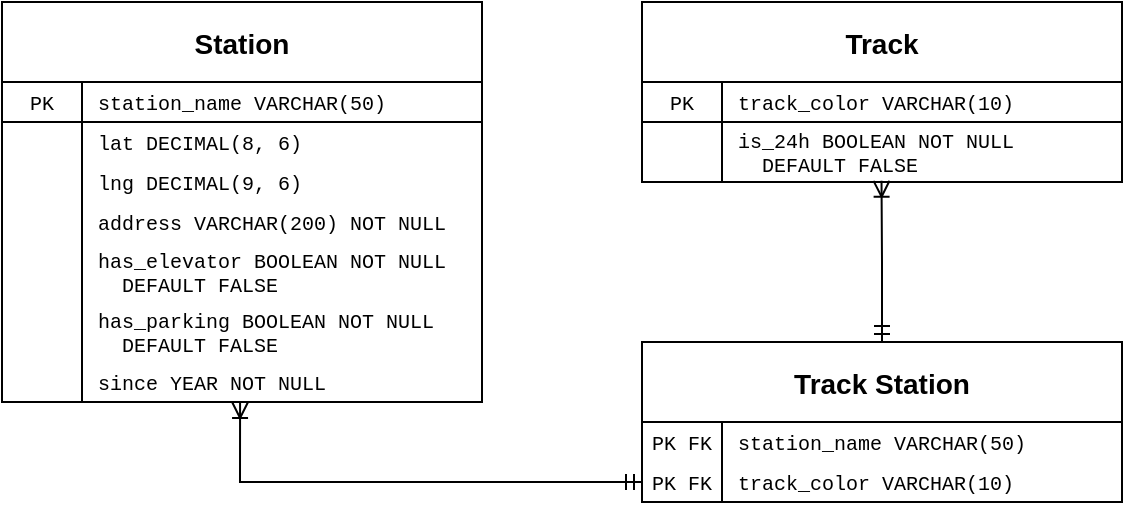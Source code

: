 <mxfile version="24.7.8">
  <diagram id="R2lEEEUBdFMjLlhIrx00" name="UML">
    <mxGraphModel dx="801" dy="519" grid="1" gridSize="10" guides="1" tooltips="1" connect="1" arrows="1" fold="1" page="1" pageScale="1" pageWidth="640" pageHeight="330" math="0" shadow="0" extFonts="Permanent Marker^https://fonts.googleapis.com/css?family=Permanent+Marker">
      <root>
        <mxCell id="0" />
        <mxCell id="1" parent="0" />
        <mxCell id="918bhYTfLLuf7zGoPPsO-271" value="Station" style="shape=table;startSize=40;container=1;collapsible=0;childLayout=tableLayout;fixedRows=1;rowLines=0;fontStyle=1;align=center;resizeLast=1;fontSize=14;swimlaneFillColor=none;fontFamily=Helvetica;" parent="1" vertex="1">
          <mxGeometry x="40" y="40" width="240" height="200" as="geometry">
            <mxRectangle x="120" y="120" width="80" height="30" as="alternateBounds" />
          </mxGeometry>
        </mxCell>
        <mxCell id="918bhYTfLLuf7zGoPPsO-272" value="" style="shape=partialRectangle;collapsible=0;dropTarget=0;pointerEvents=0;fillColor=none;points=[[0,0.5],[1,0.5]];portConstraint=eastwest;top=0;left=0;right=0;bottom=1;fontSize=10;fontFamily=Courier New;" parent="918bhYTfLLuf7zGoPPsO-271" vertex="1">
          <mxGeometry y="40" width="240" height="20" as="geometry" />
        </mxCell>
        <mxCell id="918bhYTfLLuf7zGoPPsO-273" value="PK" style="shape=partialRectangle;overflow=hidden;connectable=0;fillColor=none;top=0;left=0;bottom=0;right=0;fontStyle=0;fontSize=10;fontFamily=Courier New;" parent="918bhYTfLLuf7zGoPPsO-272" vertex="1">
          <mxGeometry width="40" height="20" as="geometry">
            <mxRectangle width="40" height="20" as="alternateBounds" />
          </mxGeometry>
        </mxCell>
        <mxCell id="918bhYTfLLuf7zGoPPsO-274" value="station_name VARCHAR(50)" style="shape=partialRectangle;overflow=hidden;connectable=0;fillColor=none;top=0;left=0;bottom=0;right=0;align=left;spacingLeft=6;fontStyle=0;fontSize=10;fontFamily=Courier New;" parent="918bhYTfLLuf7zGoPPsO-272" vertex="1">
          <mxGeometry x="40" width="200" height="20" as="geometry">
            <mxRectangle width="200" height="20" as="alternateBounds" />
          </mxGeometry>
        </mxCell>
        <mxCell id="918bhYTfLLuf7zGoPPsO-275" value="" style="shape=partialRectangle;collapsible=0;dropTarget=0;pointerEvents=0;fillColor=none;points=[[0,0.5],[1,0.5]];portConstraint=eastwest;top=0;left=0;right=0;bottom=0;fontSize=10;fontFamily=Courier New;" parent="918bhYTfLLuf7zGoPPsO-271" vertex="1">
          <mxGeometry y="60" width="240" height="20" as="geometry" />
        </mxCell>
        <mxCell id="918bhYTfLLuf7zGoPPsO-276" value="" style="shape=partialRectangle;overflow=hidden;connectable=0;fillColor=none;top=0;left=0;bottom=0;right=0;fontSize=10;fontFamily=Courier New;" parent="918bhYTfLLuf7zGoPPsO-275" vertex="1">
          <mxGeometry width="40" height="20" as="geometry">
            <mxRectangle width="40" height="20" as="alternateBounds" />
          </mxGeometry>
        </mxCell>
        <mxCell id="918bhYTfLLuf7zGoPPsO-277" value="lat DECIMAL(8, 6)" style="shape=partialRectangle;overflow=hidden;connectable=0;fillColor=none;top=0;left=0;bottom=0;right=0;align=left;spacingLeft=6;fontSize=10;fontStyle=0;fontFamily=Courier New;" parent="918bhYTfLLuf7zGoPPsO-275" vertex="1">
          <mxGeometry x="40" width="200" height="20" as="geometry">
            <mxRectangle width="200" height="20" as="alternateBounds" />
          </mxGeometry>
        </mxCell>
        <mxCell id="918bhYTfLLuf7zGoPPsO-278" value="" style="shape=tableRow;horizontal=0;startSize=0;swimlaneHead=0;swimlaneBody=0;fillColor=none;collapsible=0;dropTarget=0;points=[[0,0.5],[1,0.5]];portConstraint=eastwest;top=0;left=0;right=0;bottom=0;" parent="918bhYTfLLuf7zGoPPsO-271" vertex="1">
          <mxGeometry y="80" width="240" height="20" as="geometry" />
        </mxCell>
        <mxCell id="918bhYTfLLuf7zGoPPsO-279" value="" style="shape=partialRectangle;connectable=0;fillColor=none;top=0;left=0;bottom=0;right=0;editable=1;overflow=hidden;fontSize=10;fontFamily=Courier New;" parent="918bhYTfLLuf7zGoPPsO-278" vertex="1">
          <mxGeometry width="40" height="20" as="geometry">
            <mxRectangle width="40" height="20" as="alternateBounds" />
          </mxGeometry>
        </mxCell>
        <mxCell id="918bhYTfLLuf7zGoPPsO-280" value="lng DECIMAL(9, 6)" style="shape=partialRectangle;connectable=0;fillColor=none;top=0;left=0;bottom=0;right=0;align=left;spacingLeft=6;overflow=hidden;fontSize=10;fontFamily=Courier New;" parent="918bhYTfLLuf7zGoPPsO-278" vertex="1">
          <mxGeometry x="40" width="200" height="20" as="geometry">
            <mxRectangle width="200" height="20" as="alternateBounds" />
          </mxGeometry>
        </mxCell>
        <mxCell id="918bhYTfLLuf7zGoPPsO-281" value="" style="shape=tableRow;horizontal=0;startSize=0;swimlaneHead=0;swimlaneBody=0;fillColor=none;collapsible=0;dropTarget=0;points=[[0,0.5],[1,0.5]];portConstraint=eastwest;top=0;left=0;right=0;bottom=0;" parent="918bhYTfLLuf7zGoPPsO-271" vertex="1">
          <mxGeometry y="100" width="240" height="20" as="geometry" />
        </mxCell>
        <mxCell id="918bhYTfLLuf7zGoPPsO-282" value="" style="shape=partialRectangle;connectable=0;fillColor=none;top=0;left=0;bottom=0;right=0;editable=1;overflow=hidden;fontSize=10;fontFamily=Courier New;" parent="918bhYTfLLuf7zGoPPsO-281" vertex="1">
          <mxGeometry width="40" height="20" as="geometry">
            <mxRectangle width="40" height="20" as="alternateBounds" />
          </mxGeometry>
        </mxCell>
        <mxCell id="918bhYTfLLuf7zGoPPsO-283" value="address VARCHAR(200) NOT NULL" style="shape=partialRectangle;connectable=0;fillColor=none;top=0;left=0;bottom=0;right=0;align=left;spacingLeft=6;overflow=hidden;fontSize=10;fontFamily=Courier New;" parent="918bhYTfLLuf7zGoPPsO-281" vertex="1">
          <mxGeometry x="40" width="200" height="20" as="geometry">
            <mxRectangle width="200" height="20" as="alternateBounds" />
          </mxGeometry>
        </mxCell>
        <mxCell id="918bhYTfLLuf7zGoPPsO-284" value="" style="shape=tableRow;horizontal=0;startSize=0;swimlaneHead=0;swimlaneBody=0;fillColor=none;collapsible=0;dropTarget=0;points=[[0,0.5],[1,0.5]];portConstraint=eastwest;top=0;left=0;right=0;bottom=0;" parent="918bhYTfLLuf7zGoPPsO-271" vertex="1">
          <mxGeometry y="120" width="240" height="30" as="geometry" />
        </mxCell>
        <mxCell id="918bhYTfLLuf7zGoPPsO-285" value="" style="shape=partialRectangle;connectable=0;fillColor=none;top=0;left=0;bottom=0;right=0;editable=1;overflow=hidden;fontSize=10;fontFamily=Courier New;" parent="918bhYTfLLuf7zGoPPsO-284" vertex="1">
          <mxGeometry width="40" height="30" as="geometry">
            <mxRectangle width="40" height="30" as="alternateBounds" />
          </mxGeometry>
        </mxCell>
        <mxCell id="918bhYTfLLuf7zGoPPsO-286" value="has_elevator BOOLEAN NOT NULL&#xa;  DEFAULT FALSE" style="shape=partialRectangle;connectable=0;fillColor=none;top=0;left=0;bottom=0;right=0;align=left;spacingLeft=6;overflow=hidden;fontSize=10;fontFamily=Courier New;" parent="918bhYTfLLuf7zGoPPsO-284" vertex="1">
          <mxGeometry x="40" width="200" height="30" as="geometry">
            <mxRectangle width="200" height="30" as="alternateBounds" />
          </mxGeometry>
        </mxCell>
        <mxCell id="918bhYTfLLuf7zGoPPsO-287" value="" style="shape=tableRow;horizontal=0;startSize=0;swimlaneHead=0;swimlaneBody=0;fillColor=none;collapsible=0;dropTarget=0;points=[[0,0.5],[1,0.5]];portConstraint=eastwest;top=0;left=0;right=0;bottom=0;" parent="918bhYTfLLuf7zGoPPsO-271" vertex="1">
          <mxGeometry y="150" width="240" height="30" as="geometry" />
        </mxCell>
        <mxCell id="918bhYTfLLuf7zGoPPsO-288" value="" style="shape=partialRectangle;connectable=0;fillColor=none;top=0;left=0;bottom=0;right=0;editable=1;overflow=hidden;fontSize=10;fontFamily=Courier New;" parent="918bhYTfLLuf7zGoPPsO-287" vertex="1">
          <mxGeometry width="40" height="30" as="geometry">
            <mxRectangle width="40" height="30" as="alternateBounds" />
          </mxGeometry>
        </mxCell>
        <mxCell id="918bhYTfLLuf7zGoPPsO-289" value="has_parking BOOLEAN NOT NULL&#xa;  DEFAULT FALSE" style="shape=partialRectangle;connectable=0;fillColor=none;top=0;left=0;bottom=0;right=0;align=left;spacingLeft=6;overflow=hidden;fontSize=10;fontFamily=Courier New;" parent="918bhYTfLLuf7zGoPPsO-287" vertex="1">
          <mxGeometry x="40" width="200" height="30" as="geometry">
            <mxRectangle width="200" height="30" as="alternateBounds" />
          </mxGeometry>
        </mxCell>
        <mxCell id="918bhYTfLLuf7zGoPPsO-291" value="" style="shape=tableRow;horizontal=0;startSize=0;swimlaneHead=0;swimlaneBody=0;fillColor=none;collapsible=0;dropTarget=0;points=[[0,0.5],[1,0.5]];portConstraint=eastwest;top=0;left=0;right=0;bottom=0;" parent="918bhYTfLLuf7zGoPPsO-271" vertex="1">
          <mxGeometry y="180" width="240" height="20" as="geometry" />
        </mxCell>
        <mxCell id="918bhYTfLLuf7zGoPPsO-292" value="" style="shape=partialRectangle;connectable=0;fillColor=none;top=0;left=0;bottom=0;right=0;editable=1;overflow=hidden;" parent="918bhYTfLLuf7zGoPPsO-291" vertex="1">
          <mxGeometry width="40" height="20" as="geometry">
            <mxRectangle width="40" height="20" as="alternateBounds" />
          </mxGeometry>
        </mxCell>
        <mxCell id="918bhYTfLLuf7zGoPPsO-293" value="since YEAR NOT NULL" style="shape=partialRectangle;connectable=0;fillColor=none;top=0;left=0;bottom=0;right=0;align=left;spacingLeft=6;overflow=hidden;fontSize=10;fontFamily=Courier New;" parent="918bhYTfLLuf7zGoPPsO-291" vertex="1">
          <mxGeometry x="40" width="200" height="20" as="geometry">
            <mxRectangle width="200" height="20" as="alternateBounds" />
          </mxGeometry>
        </mxCell>
        <mxCell id="PI8v7SkOeowznwJ9N4Px-1" value="Track" style="shape=table;startSize=40;container=1;collapsible=0;childLayout=tableLayout;fixedRows=1;rowLines=0;fontStyle=1;align=center;resizeLast=1;fontSize=14;swimlaneFillColor=none;fontFamily=Helvetica;" parent="1" vertex="1">
          <mxGeometry x="360" y="40" width="240" height="90" as="geometry">
            <mxRectangle x="120" y="120" width="80" height="30" as="alternateBounds" />
          </mxGeometry>
        </mxCell>
        <mxCell id="PI8v7SkOeowznwJ9N4Px-2" value="" style="shape=partialRectangle;collapsible=0;dropTarget=0;pointerEvents=0;fillColor=none;points=[[0,0.5],[1,0.5]];portConstraint=eastwest;top=0;left=0;right=0;bottom=1;fontSize=10;fontFamily=Courier New;" parent="PI8v7SkOeowznwJ9N4Px-1" vertex="1">
          <mxGeometry y="40" width="240" height="20" as="geometry" />
        </mxCell>
        <mxCell id="PI8v7SkOeowznwJ9N4Px-3" value="PK" style="shape=partialRectangle;overflow=hidden;connectable=0;fillColor=none;top=0;left=0;bottom=0;right=0;fontStyle=0;fontSize=10;fontFamily=Courier New;" parent="PI8v7SkOeowznwJ9N4Px-2" vertex="1">
          <mxGeometry width="40" height="20" as="geometry">
            <mxRectangle width="40" height="20" as="alternateBounds" />
          </mxGeometry>
        </mxCell>
        <mxCell id="PI8v7SkOeowznwJ9N4Px-4" value="track_color VARCHAR(10)" style="shape=partialRectangle;overflow=hidden;connectable=0;fillColor=none;top=0;left=0;bottom=0;right=0;align=left;spacingLeft=6;fontStyle=0;fontSize=10;fontFamily=Courier New;" parent="PI8v7SkOeowznwJ9N4Px-2" vertex="1">
          <mxGeometry x="40" width="200" height="20" as="geometry">
            <mxRectangle width="200" height="20" as="alternateBounds" />
          </mxGeometry>
        </mxCell>
        <mxCell id="PI8v7SkOeowznwJ9N4Px-5" value="" style="shape=partialRectangle;collapsible=0;dropTarget=0;pointerEvents=0;fillColor=none;points=[[0,0.5],[1,0.5]];portConstraint=eastwest;top=0;left=0;right=0;bottom=0;fontSize=10;fontFamily=Courier New;" parent="PI8v7SkOeowznwJ9N4Px-1" vertex="1">
          <mxGeometry y="60" width="240" height="30" as="geometry" />
        </mxCell>
        <mxCell id="PI8v7SkOeowznwJ9N4Px-6" value="" style="shape=partialRectangle;overflow=hidden;connectable=0;fillColor=none;top=0;left=0;bottom=0;right=0;fontSize=10;fontFamily=Courier New;" parent="PI8v7SkOeowznwJ9N4Px-5" vertex="1">
          <mxGeometry width="40" height="30" as="geometry">
            <mxRectangle width="40" height="30" as="alternateBounds" />
          </mxGeometry>
        </mxCell>
        <mxCell id="PI8v7SkOeowznwJ9N4Px-7" value="is_24h BOOLEAN NOT NULL&#xa;  DEFAULT FALSE" style="shape=partialRectangle;overflow=hidden;connectable=0;fillColor=none;top=0;left=0;bottom=0;right=0;align=left;spacingLeft=6;fontSize=10;fontStyle=0;fontFamily=Courier New;" parent="PI8v7SkOeowznwJ9N4Px-5" vertex="1">
          <mxGeometry x="40" width="200" height="30" as="geometry">
            <mxRectangle width="200" height="30" as="alternateBounds" />
          </mxGeometry>
        </mxCell>
        <mxCell id="PI8v7SkOeowznwJ9N4Px-30" value="Track Station" style="shape=table;startSize=40;container=1;collapsible=0;childLayout=tableLayout;fixedRows=1;rowLines=0;fontStyle=1;align=center;resizeLast=1;fontSize=14;swimlaneFillColor=none;fontFamily=Helvetica;" parent="1" vertex="1">
          <mxGeometry x="360" y="210" width="240" height="80" as="geometry">
            <mxRectangle x="120" y="120" width="80" height="30" as="alternateBounds" />
          </mxGeometry>
        </mxCell>
        <mxCell id="PI8v7SkOeowznwJ9N4Px-31" value="" style="shape=tableRow;horizontal=0;startSize=0;swimlaneHead=0;swimlaneBody=0;fillColor=none;collapsible=0;dropTarget=0;points=[[0,0.5],[1,0.5]];portConstraint=eastwest;top=0;left=0;right=0;bottom=0;" parent="PI8v7SkOeowznwJ9N4Px-30" vertex="1">
          <mxGeometry y="40" width="240" height="20" as="geometry" />
        </mxCell>
        <mxCell id="PI8v7SkOeowznwJ9N4Px-32" value="PK FK" style="shape=partialRectangle;connectable=0;fillColor=none;top=0;left=0;bottom=0;right=0;editable=1;overflow=hidden;fontSize=10;fontFamily=Courier New;" parent="PI8v7SkOeowznwJ9N4Px-31" vertex="1">
          <mxGeometry width="40" height="20" as="geometry">
            <mxRectangle width="40" height="20" as="alternateBounds" />
          </mxGeometry>
        </mxCell>
        <mxCell id="PI8v7SkOeowznwJ9N4Px-33" value="station_name VARCHAR(50)" style="shape=partialRectangle;connectable=0;fillColor=none;top=0;left=0;bottom=0;right=0;align=left;spacingLeft=6;overflow=hidden;fontSize=10;fontFamily=Courier New;" parent="PI8v7SkOeowznwJ9N4Px-31" vertex="1">
          <mxGeometry x="40" width="200" height="20" as="geometry">
            <mxRectangle width="200" height="20" as="alternateBounds" />
          </mxGeometry>
        </mxCell>
        <mxCell id="PI8v7SkOeowznwJ9N4Px-34" value="" style="shape=partialRectangle;collapsible=0;dropTarget=0;pointerEvents=0;fillColor=none;points=[[0,0.5],[1,0.5]];portConstraint=eastwest;top=0;left=0;right=0;bottom=1;fontSize=10;fontFamily=Courier New;" parent="PI8v7SkOeowznwJ9N4Px-30" vertex="1">
          <mxGeometry y="60" width="240" height="20" as="geometry" />
        </mxCell>
        <mxCell id="PI8v7SkOeowznwJ9N4Px-35" value="PK FK" style="shape=partialRectangle;overflow=hidden;connectable=0;fillColor=none;top=0;left=0;bottom=0;right=0;fontStyle=0;fontSize=10;fontFamily=Courier New;" parent="PI8v7SkOeowznwJ9N4Px-34" vertex="1">
          <mxGeometry width="40" height="20" as="geometry">
            <mxRectangle width="40" height="20" as="alternateBounds" />
          </mxGeometry>
        </mxCell>
        <mxCell id="PI8v7SkOeowznwJ9N4Px-36" value="track_color VARCHAR(10)" style="shape=partialRectangle;overflow=hidden;connectable=0;fillColor=none;top=0;left=0;bottom=0;right=0;align=left;spacingLeft=6;fontStyle=0;fontSize=10;fontFamily=Courier New;" parent="PI8v7SkOeowznwJ9N4Px-34" vertex="1">
          <mxGeometry x="40" width="200" height="20" as="geometry">
            <mxRectangle width="200" height="20" as="alternateBounds" />
          </mxGeometry>
        </mxCell>
        <mxCell id="PI8v7SkOeowznwJ9N4Px-37" value="" style="edgeStyle=orthogonalEdgeStyle;fontSize=12;html=1;endArrow=ERoneToMany;startArrow=ERmandOne;rounded=0;exitX=0.5;exitY=0;exitDx=0;exitDy=0;entryX=0.499;entryY=0.98;entryDx=0;entryDy=0;entryPerimeter=0;" parent="1" source="PI8v7SkOeowznwJ9N4Px-30" target="PI8v7SkOeowznwJ9N4Px-5" edge="1">
          <mxGeometry width="100" height="100" relative="1" as="geometry">
            <mxPoint x="750" y="250" as="sourcePoint" />
            <mxPoint x="750" y="190" as="targetPoint" />
            <Array as="points" />
          </mxGeometry>
        </mxCell>
        <mxCell id="PI8v7SkOeowznwJ9N4Px-38" value="" style="edgeStyle=orthogonalEdgeStyle;fontSize=12;html=1;endArrow=ERoneToMany;startArrow=ERmandOne;rounded=0;exitX=0;exitY=0.5;exitDx=0;exitDy=0;entryX=0.496;entryY=1;entryDx=0;entryDy=0;entryPerimeter=0;" parent="1" source="PI8v7SkOeowznwJ9N4Px-34" target="918bhYTfLLuf7zGoPPsO-291" edge="1">
          <mxGeometry width="100" height="100" relative="1" as="geometry">
            <mxPoint x="450" y="220" as="sourcePoint" />
            <mxPoint x="450" y="139" as="targetPoint" />
            <Array as="points" />
          </mxGeometry>
        </mxCell>
      </root>
    </mxGraphModel>
  </diagram>
</mxfile>
